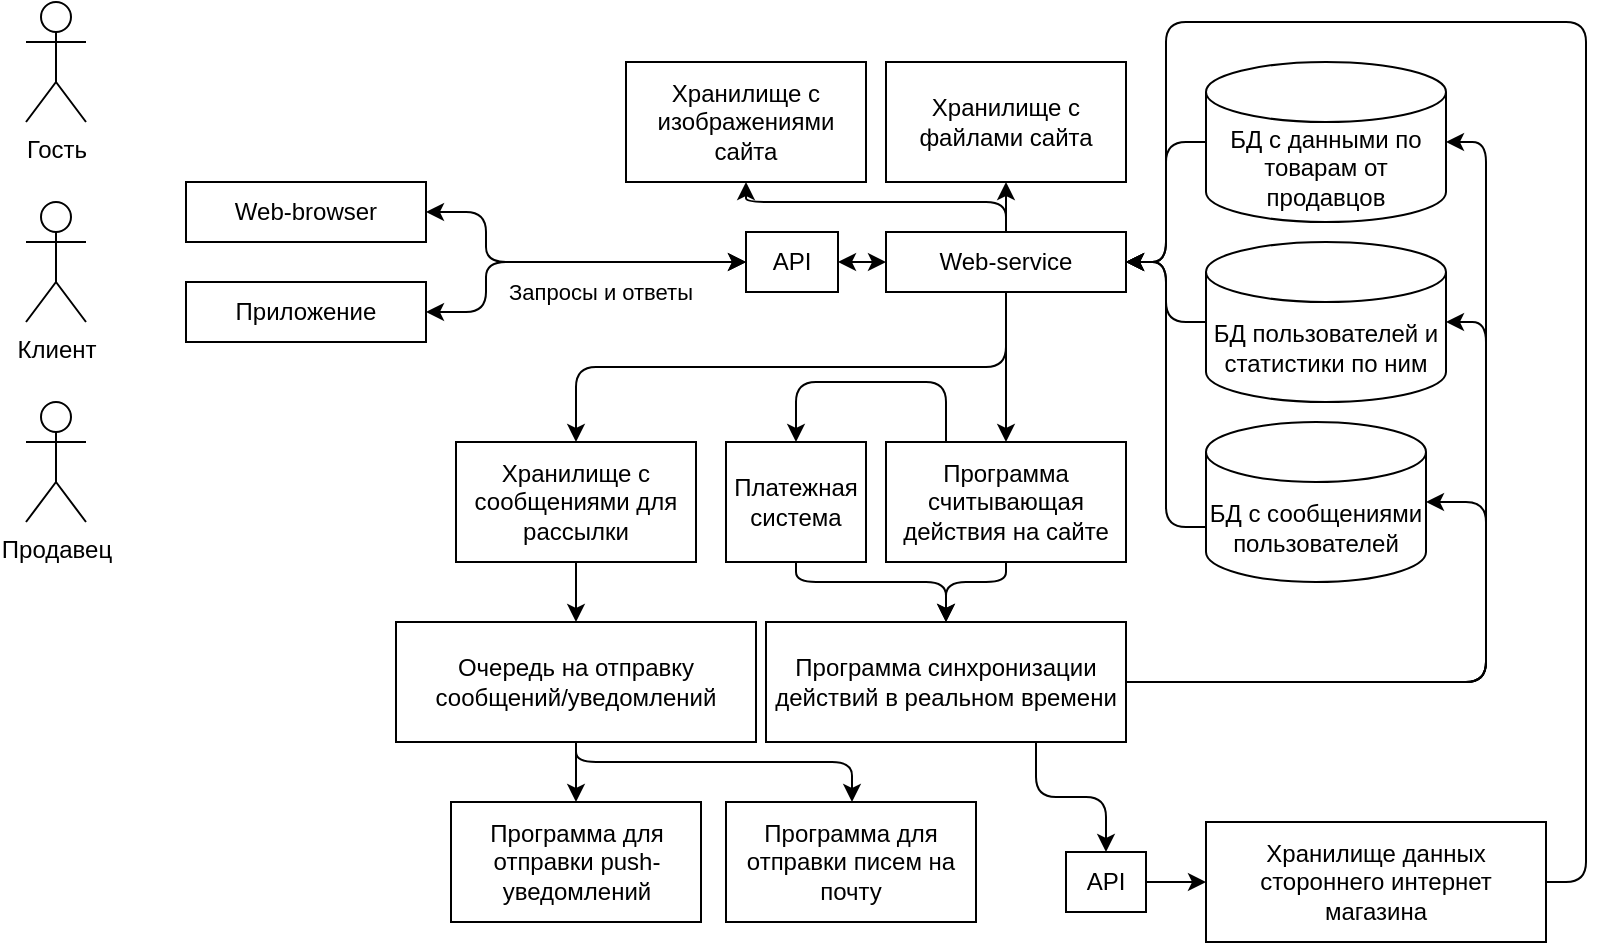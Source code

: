 <mxfile version="22.0.0" type="github">
  <diagram name="Страница — 1" id="qDOADenVG09ehRUiS6Ex">
    <mxGraphModel dx="835" dy="459" grid="1" gridSize="10" guides="1" tooltips="1" connect="1" arrows="1" fold="1" page="1" pageScale="1" pageWidth="827" pageHeight="1169" math="0" shadow="0">
      <root>
        <mxCell id="0" />
        <mxCell id="1" parent="0" />
        <mxCell id="b5Nr3tDvJ9iHZjcrWxrC-1" value="Гость" style="shape=umlActor;verticalLabelPosition=bottom;verticalAlign=top;html=1;outlineConnect=0;" vertex="1" parent="1">
          <mxGeometry x="40" y="40" width="30" height="60" as="geometry" />
        </mxCell>
        <mxCell id="b5Nr3tDvJ9iHZjcrWxrC-4" value="Клиент" style="shape=umlActor;verticalLabelPosition=bottom;verticalAlign=top;html=1;outlineConnect=0;" vertex="1" parent="1">
          <mxGeometry x="40" y="140" width="30" height="60" as="geometry" />
        </mxCell>
        <mxCell id="b5Nr3tDvJ9iHZjcrWxrC-5" value="Продавец" style="shape=umlActor;verticalLabelPosition=bottom;verticalAlign=top;html=1;outlineConnect=0;" vertex="1" parent="1">
          <mxGeometry x="40" y="240" width="30" height="60" as="geometry" />
        </mxCell>
        <mxCell id="b5Nr3tDvJ9iHZjcrWxrC-12" value="Web-browser" style="rounded=0;whiteSpace=wrap;html=1;" vertex="1" parent="1">
          <mxGeometry x="120" y="130" width="120" height="30" as="geometry" />
        </mxCell>
        <mxCell id="b5Nr3tDvJ9iHZjcrWxrC-13" value="Приложение" style="rounded=0;whiteSpace=wrap;html=1;" vertex="1" parent="1">
          <mxGeometry x="120" y="180" width="120" height="30" as="geometry" />
        </mxCell>
        <mxCell id="b5Nr3tDvJ9iHZjcrWxrC-31" style="edgeStyle=orthogonalEdgeStyle;rounded=1;orthogonalLoop=1;jettySize=auto;html=1;exitX=0.5;exitY=1;exitDx=0;exitDy=0;entryX=0.5;entryY=0;entryDx=0;entryDy=0;" edge="1" parent="1" source="b5Nr3tDvJ9iHZjcrWxrC-14" target="b5Nr3tDvJ9iHZjcrWxrC-30">
          <mxGeometry relative="1" as="geometry" />
        </mxCell>
        <mxCell id="b5Nr3tDvJ9iHZjcrWxrC-41" style="edgeStyle=orthogonalEdgeStyle;rounded=1;orthogonalLoop=1;jettySize=auto;html=1;exitX=0.25;exitY=0;exitDx=0;exitDy=0;entryX=0.5;entryY=0;entryDx=0;entryDy=0;" edge="1" parent="1" source="b5Nr3tDvJ9iHZjcrWxrC-30" target="b5Nr3tDvJ9iHZjcrWxrC-35">
          <mxGeometry relative="1" as="geometry">
            <mxPoint x="205" y="250" as="sourcePoint" />
            <mxPoint x="100" y="325" as="targetPoint" />
            <Array as="points">
              <mxPoint x="500" y="230" />
              <mxPoint x="425" y="230" />
            </Array>
          </mxGeometry>
        </mxCell>
        <mxCell id="b5Nr3tDvJ9iHZjcrWxrC-64" style="edgeStyle=orthogonalEdgeStyle;rounded=1;orthogonalLoop=1;jettySize=auto;html=1;exitX=0.5;exitY=0;exitDx=0;exitDy=0;entryX=0.5;entryY=1;entryDx=0;entryDy=0;" edge="1" parent="1" source="b5Nr3tDvJ9iHZjcrWxrC-14" target="b5Nr3tDvJ9iHZjcrWxrC-63">
          <mxGeometry relative="1" as="geometry" />
        </mxCell>
        <mxCell id="b5Nr3tDvJ9iHZjcrWxrC-66" style="edgeStyle=orthogonalEdgeStyle;rounded=1;orthogonalLoop=1;jettySize=auto;html=1;exitX=0.5;exitY=0;exitDx=0;exitDy=0;entryX=0.5;entryY=1;entryDx=0;entryDy=0;" edge="1" parent="1" source="b5Nr3tDvJ9iHZjcrWxrC-14" target="b5Nr3tDvJ9iHZjcrWxrC-65">
          <mxGeometry relative="1" as="geometry">
            <Array as="points">
              <mxPoint x="530" y="140" />
              <mxPoint x="400" y="140" />
            </Array>
          </mxGeometry>
        </mxCell>
        <mxCell id="b5Nr3tDvJ9iHZjcrWxrC-14" value="Web-service" style="rounded=0;whiteSpace=wrap;html=1;" vertex="1" parent="1">
          <mxGeometry x="470" y="155" width="120" height="30" as="geometry" />
        </mxCell>
        <mxCell id="b5Nr3tDvJ9iHZjcrWxrC-15" value="API" style="rounded=0;whiteSpace=wrap;html=1;" vertex="1" parent="1">
          <mxGeometry x="400" y="155" width="46" height="30" as="geometry" />
        </mxCell>
        <mxCell id="b5Nr3tDvJ9iHZjcrWxrC-16" value="" style="endArrow=classic;startArrow=classic;html=1;rounded=1;entryX=0;entryY=0.5;entryDx=0;entryDy=0;exitX=1;exitY=0.5;exitDx=0;exitDy=0;edgeStyle=orthogonalEdgeStyle;" edge="1" parent="1" source="b5Nr3tDvJ9iHZjcrWxrC-12" target="b5Nr3tDvJ9iHZjcrWxrC-15">
          <mxGeometry width="50" height="50" relative="1" as="geometry">
            <mxPoint x="270" y="120" as="sourcePoint" />
            <mxPoint x="320" y="70" as="targetPoint" />
            <Array as="points">
              <mxPoint x="270" y="145" />
              <mxPoint x="270" y="170" />
            </Array>
          </mxGeometry>
        </mxCell>
        <mxCell id="b5Nr3tDvJ9iHZjcrWxrC-17" value="" style="endArrow=classic;startArrow=classic;html=1;rounded=1;exitX=1;exitY=0.5;exitDx=0;exitDy=0;entryX=0;entryY=0.5;entryDx=0;entryDy=0;edgeStyle=orthogonalEdgeStyle;" edge="1" parent="1" source="b5Nr3tDvJ9iHZjcrWxrC-13" target="b5Nr3tDvJ9iHZjcrWxrC-15">
          <mxGeometry width="50" height="50" relative="1" as="geometry">
            <mxPoint x="270" y="120" as="sourcePoint" />
            <mxPoint x="290" y="160" as="targetPoint" />
            <Array as="points">
              <mxPoint x="270" y="195" />
              <mxPoint x="270" y="170" />
            </Array>
          </mxGeometry>
        </mxCell>
        <mxCell id="b5Nr3tDvJ9iHZjcrWxrC-19" value="Запросы и ответы" style="edgeLabel;html=1;align=center;verticalAlign=middle;resizable=0;points=[];" vertex="1" connectable="0" parent="b5Nr3tDvJ9iHZjcrWxrC-17">
          <mxGeometry x="0.554" y="1" relative="1" as="geometry">
            <mxPoint x="-32" y="16" as="offset" />
          </mxGeometry>
        </mxCell>
        <mxCell id="b5Nr3tDvJ9iHZjcrWxrC-18" value="" style="endArrow=classic;startArrow=classic;html=1;rounded=1;entryX=0;entryY=0.5;entryDx=0;entryDy=0;exitX=1;exitY=0.5;exitDx=0;exitDy=0;edgeStyle=orthogonalEdgeStyle;" edge="1" parent="1" source="b5Nr3tDvJ9iHZjcrWxrC-15" target="b5Nr3tDvJ9iHZjcrWxrC-14">
          <mxGeometry width="50" height="50" relative="1" as="geometry">
            <mxPoint x="366" y="215" as="sourcePoint" />
            <mxPoint x="416" y="165" as="targetPoint" />
          </mxGeometry>
        </mxCell>
        <mxCell id="b5Nr3tDvJ9iHZjcrWxrC-21" value="БД с данными по товарам от продавцов" style="shape=cylinder3;whiteSpace=wrap;html=1;boundedLbl=1;backgroundOutline=1;size=15;" vertex="1" parent="1">
          <mxGeometry x="630" y="70" width="120" height="80" as="geometry" />
        </mxCell>
        <mxCell id="b5Nr3tDvJ9iHZjcrWxrC-22" value="БД пользователей и статистики по ним" style="shape=cylinder3;whiteSpace=wrap;html=1;boundedLbl=1;backgroundOutline=1;size=15;" vertex="1" parent="1">
          <mxGeometry x="630" y="160" width="120" height="80" as="geometry" />
        </mxCell>
        <mxCell id="b5Nr3tDvJ9iHZjcrWxrC-23" value="БД с сообщениями пользователей" style="shape=cylinder3;whiteSpace=wrap;html=1;boundedLbl=1;backgroundOutline=1;size=15;" vertex="1" parent="1">
          <mxGeometry x="630" y="250" width="110" height="80" as="geometry" />
        </mxCell>
        <mxCell id="b5Nr3tDvJ9iHZjcrWxrC-24" value="" style="endArrow=classic;html=1;rounded=1;exitX=0;exitY=0.5;exitDx=0;exitDy=0;exitPerimeter=0;entryX=1;entryY=0.5;entryDx=0;entryDy=0;edgeStyle=orthogonalEdgeStyle;" edge="1" parent="1" source="b5Nr3tDvJ9iHZjcrWxrC-21" target="b5Nr3tDvJ9iHZjcrWxrC-14">
          <mxGeometry width="50" height="50" relative="1" as="geometry">
            <mxPoint x="450" y="250" as="sourcePoint" />
            <mxPoint x="500" y="200" as="targetPoint" />
          </mxGeometry>
        </mxCell>
        <mxCell id="b5Nr3tDvJ9iHZjcrWxrC-25" value="" style="endArrow=classic;html=1;rounded=1;exitX=0;exitY=0.5;exitDx=0;exitDy=0;exitPerimeter=0;entryX=1;entryY=0.5;entryDx=0;entryDy=0;edgeStyle=orthogonalEdgeStyle;" edge="1" parent="1" source="b5Nr3tDvJ9iHZjcrWxrC-22" target="b5Nr3tDvJ9iHZjcrWxrC-14">
          <mxGeometry width="50" height="50" relative="1" as="geometry">
            <mxPoint x="640" y="120" as="sourcePoint" />
            <mxPoint x="600" y="180" as="targetPoint" />
          </mxGeometry>
        </mxCell>
        <mxCell id="b5Nr3tDvJ9iHZjcrWxrC-26" value="" style="endArrow=classic;html=1;rounded=1;exitX=0;exitY=0;exitDx=0;exitDy=52.5;exitPerimeter=0;entryX=1;entryY=0.5;entryDx=0;entryDy=0;edgeStyle=orthogonalEdgeStyle;" edge="1" parent="1" source="b5Nr3tDvJ9iHZjcrWxrC-23" target="b5Nr3tDvJ9iHZjcrWxrC-14">
          <mxGeometry width="50" height="50" relative="1" as="geometry">
            <mxPoint x="630" y="230" as="sourcePoint" />
            <mxPoint x="590" y="200" as="targetPoint" />
            <Array as="points">
              <mxPoint x="610" y="302" />
              <mxPoint x="610" y="170" />
            </Array>
          </mxGeometry>
        </mxCell>
        <mxCell id="b5Nr3tDvJ9iHZjcrWxrC-30" value="Программа считывающая действия на сайте" style="rounded=0;whiteSpace=wrap;html=1;" vertex="1" parent="1">
          <mxGeometry x="470" y="260" width="120" height="60" as="geometry" />
        </mxCell>
        <mxCell id="b5Nr3tDvJ9iHZjcrWxrC-35" value="Платежная система" style="rounded=0;whiteSpace=wrap;html=1;" vertex="1" parent="1">
          <mxGeometry x="390" y="260" width="70" height="60" as="geometry" />
        </mxCell>
        <mxCell id="b5Nr3tDvJ9iHZjcrWxrC-36" value="Программа синхронизации действий в реальном времени" style="rounded=0;whiteSpace=wrap;html=1;" vertex="1" parent="1">
          <mxGeometry x="410" y="350" width="180" height="60" as="geometry" />
        </mxCell>
        <mxCell id="b5Nr3tDvJ9iHZjcrWxrC-37" style="edgeStyle=orthogonalEdgeStyle;rounded=1;orthogonalLoop=1;jettySize=auto;html=1;exitX=0.5;exitY=1;exitDx=0;exitDy=0;entryX=0.5;entryY=0;entryDx=0;entryDy=0;" edge="1" parent="1" source="b5Nr3tDvJ9iHZjcrWxrC-30" target="b5Nr3tDvJ9iHZjcrWxrC-36">
          <mxGeometry relative="1" as="geometry">
            <Array as="points">
              <mxPoint x="530" y="330" />
              <mxPoint x="500" y="330" />
            </Array>
          </mxGeometry>
        </mxCell>
        <mxCell id="b5Nr3tDvJ9iHZjcrWxrC-38" style="edgeStyle=orthogonalEdgeStyle;rounded=1;orthogonalLoop=1;jettySize=auto;html=1;exitX=1;exitY=0.5;exitDx=0;exitDy=0;entryX=1;entryY=0.5;entryDx=0;entryDy=0;entryPerimeter=0;" edge="1" parent="1" source="b5Nr3tDvJ9iHZjcrWxrC-36" target="b5Nr3tDvJ9iHZjcrWxrC-23">
          <mxGeometry relative="1" as="geometry">
            <Array as="points">
              <mxPoint x="770" y="380" />
              <mxPoint x="770" y="290" />
            </Array>
          </mxGeometry>
        </mxCell>
        <mxCell id="b5Nr3tDvJ9iHZjcrWxrC-39" style="edgeStyle=orthogonalEdgeStyle;rounded=1;orthogonalLoop=1;jettySize=auto;html=1;exitX=1;exitY=0.5;exitDx=0;exitDy=0;entryX=1;entryY=0.5;entryDx=0;entryDy=0;entryPerimeter=0;" edge="1" parent="1" source="b5Nr3tDvJ9iHZjcrWxrC-36" target="b5Nr3tDvJ9iHZjcrWxrC-22">
          <mxGeometry relative="1" as="geometry" />
        </mxCell>
        <mxCell id="b5Nr3tDvJ9iHZjcrWxrC-40" style="edgeStyle=orthogonalEdgeStyle;rounded=1;orthogonalLoop=1;jettySize=auto;html=1;exitX=1;exitY=0.5;exitDx=0;exitDy=0;entryX=1;entryY=0.5;entryDx=0;entryDy=0;entryPerimeter=0;" edge="1" parent="1" source="b5Nr3tDvJ9iHZjcrWxrC-36" target="b5Nr3tDvJ9iHZjcrWxrC-21">
          <mxGeometry relative="1" as="geometry">
            <Array as="points">
              <mxPoint x="770" y="380" />
              <mxPoint x="770" y="110" />
            </Array>
          </mxGeometry>
        </mxCell>
        <mxCell id="b5Nr3tDvJ9iHZjcrWxrC-42" style="edgeStyle=orthogonalEdgeStyle;rounded=1;orthogonalLoop=1;jettySize=auto;html=1;exitX=0.5;exitY=1;exitDx=0;exitDy=0;entryX=0.5;entryY=0;entryDx=0;entryDy=0;" edge="1" parent="1" source="b5Nr3tDvJ9iHZjcrWxrC-35" target="b5Nr3tDvJ9iHZjcrWxrC-36">
          <mxGeometry relative="1" as="geometry">
            <Array as="points">
              <mxPoint x="425" y="330" />
              <mxPoint x="500" y="330" />
            </Array>
          </mxGeometry>
        </mxCell>
        <mxCell id="b5Nr3tDvJ9iHZjcrWxrC-45" value="API" style="rounded=0;whiteSpace=wrap;html=1;" vertex="1" parent="1">
          <mxGeometry x="560" y="465" width="40" height="30" as="geometry" />
        </mxCell>
        <mxCell id="b5Nr3tDvJ9iHZjcrWxrC-47" value="" style="endArrow=classic;html=1;rounded=1;entryX=0.5;entryY=0;entryDx=0;entryDy=0;exitX=0.75;exitY=1;exitDx=0;exitDy=0;edgeStyle=orthogonalEdgeStyle;" edge="1" parent="1" source="b5Nr3tDvJ9iHZjcrWxrC-36" target="b5Nr3tDvJ9iHZjcrWxrC-45">
          <mxGeometry width="50" height="50" relative="1" as="geometry">
            <mxPoint x="475" y="470" as="sourcePoint" />
            <mxPoint x="525" y="420" as="targetPoint" />
          </mxGeometry>
        </mxCell>
        <mxCell id="b5Nr3tDvJ9iHZjcrWxrC-48" style="edgeStyle=orthogonalEdgeStyle;rounded=1;orthogonalLoop=1;jettySize=auto;html=1;exitX=1;exitY=0.5;exitDx=0;exitDy=0;entryX=0;entryY=0.5;entryDx=0;entryDy=0;" edge="1" parent="1" source="b5Nr3tDvJ9iHZjcrWxrC-45" target="b5Nr3tDvJ9iHZjcrWxrC-49">
          <mxGeometry relative="1" as="geometry">
            <mxPoint x="630" y="480" as="targetPoint" />
          </mxGeometry>
        </mxCell>
        <mxCell id="b5Nr3tDvJ9iHZjcrWxrC-51" style="edgeStyle=orthogonalEdgeStyle;rounded=1;orthogonalLoop=1;jettySize=auto;html=1;exitX=1;exitY=0.5;exitDx=0;exitDy=0;entryX=1;entryY=0.5;entryDx=0;entryDy=0;" edge="1" parent="1" source="b5Nr3tDvJ9iHZjcrWxrC-49" target="b5Nr3tDvJ9iHZjcrWxrC-14">
          <mxGeometry relative="1" as="geometry">
            <Array as="points">
              <mxPoint x="820" y="480" />
              <mxPoint x="820" y="50" />
              <mxPoint x="610" y="50" />
              <mxPoint x="610" y="170" />
            </Array>
          </mxGeometry>
        </mxCell>
        <mxCell id="b5Nr3tDvJ9iHZjcrWxrC-49" value="Хранилище данных стороннего интернет магазина" style="rounded=0;whiteSpace=wrap;html=1;" vertex="1" parent="1">
          <mxGeometry x="630" y="450" width="170" height="60" as="geometry" />
        </mxCell>
        <mxCell id="b5Nr3tDvJ9iHZjcrWxrC-53" value="Программа для отправки push-уведомлений" style="rounded=0;whiteSpace=wrap;html=1;" vertex="1" parent="1">
          <mxGeometry x="252.5" y="440" width="125" height="60" as="geometry" />
        </mxCell>
        <mxCell id="b5Nr3tDvJ9iHZjcrWxrC-58" style="edgeStyle=orthogonalEdgeStyle;rounded=1;orthogonalLoop=1;jettySize=auto;html=1;exitX=0.5;exitY=1;exitDx=0;exitDy=0;entryX=0.5;entryY=0;entryDx=0;entryDy=0;" edge="1" parent="1" source="b5Nr3tDvJ9iHZjcrWxrC-62" target="b5Nr3tDvJ9iHZjcrWxrC-57">
          <mxGeometry relative="1" as="geometry">
            <mxPoint x="315" y="330" as="sourcePoint" />
          </mxGeometry>
        </mxCell>
        <mxCell id="b5Nr3tDvJ9iHZjcrWxrC-56" style="edgeStyle=orthogonalEdgeStyle;rounded=1;orthogonalLoop=1;jettySize=auto;html=1;exitX=0.5;exitY=1;exitDx=0;exitDy=0;entryX=0.5;entryY=0;entryDx=0;entryDy=0;" edge="1" parent="1" source="b5Nr3tDvJ9iHZjcrWxrC-14" target="b5Nr3tDvJ9iHZjcrWxrC-62">
          <mxGeometry relative="1" as="geometry">
            <mxPoint x="315" y="250" as="targetPoint" />
          </mxGeometry>
        </mxCell>
        <mxCell id="b5Nr3tDvJ9iHZjcrWxrC-59" style="edgeStyle=orthogonalEdgeStyle;rounded=1;orthogonalLoop=1;jettySize=auto;html=1;exitX=0.5;exitY=1;exitDx=0;exitDy=0;entryX=0.5;entryY=0;entryDx=0;entryDy=0;" edge="1" parent="1" source="b5Nr3tDvJ9iHZjcrWxrC-57" target="b5Nr3tDvJ9iHZjcrWxrC-53">
          <mxGeometry relative="1" as="geometry" />
        </mxCell>
        <mxCell id="b5Nr3tDvJ9iHZjcrWxrC-61" style="edgeStyle=orthogonalEdgeStyle;rounded=1;orthogonalLoop=1;jettySize=auto;html=1;exitX=0.5;exitY=1;exitDx=0;exitDy=0;" edge="1" parent="1" source="b5Nr3tDvJ9iHZjcrWxrC-57" target="b5Nr3tDvJ9iHZjcrWxrC-60">
          <mxGeometry relative="1" as="geometry">
            <Array as="points">
              <mxPoint x="315" y="420" />
              <mxPoint x="453" y="420" />
            </Array>
          </mxGeometry>
        </mxCell>
        <mxCell id="b5Nr3tDvJ9iHZjcrWxrC-57" value="Очередь на отправку сообщений/уведомлений" style="rounded=0;whiteSpace=wrap;html=1;" vertex="1" parent="1">
          <mxGeometry x="225" y="350" width="180" height="60" as="geometry" />
        </mxCell>
        <mxCell id="b5Nr3tDvJ9iHZjcrWxrC-60" value="Программа для отправки писем на почту" style="rounded=0;whiteSpace=wrap;html=1;" vertex="1" parent="1">
          <mxGeometry x="390" y="440" width="125" height="60" as="geometry" />
        </mxCell>
        <mxCell id="b5Nr3tDvJ9iHZjcrWxrC-62" value="Хранилище с сообщениями для рассылки" style="rounded=0;whiteSpace=wrap;html=1;" vertex="1" parent="1">
          <mxGeometry x="255" y="260" width="120" height="60" as="geometry" />
        </mxCell>
        <mxCell id="b5Nr3tDvJ9iHZjcrWxrC-63" value="Хранилище с файлами сайта" style="rounded=0;whiteSpace=wrap;html=1;" vertex="1" parent="1">
          <mxGeometry x="470" y="70" width="120" height="60" as="geometry" />
        </mxCell>
        <mxCell id="b5Nr3tDvJ9iHZjcrWxrC-65" value="Хранилище с изображениями сайта" style="rounded=0;whiteSpace=wrap;html=1;" vertex="1" parent="1">
          <mxGeometry x="340" y="70" width="120" height="60" as="geometry" />
        </mxCell>
      </root>
    </mxGraphModel>
  </diagram>
</mxfile>
